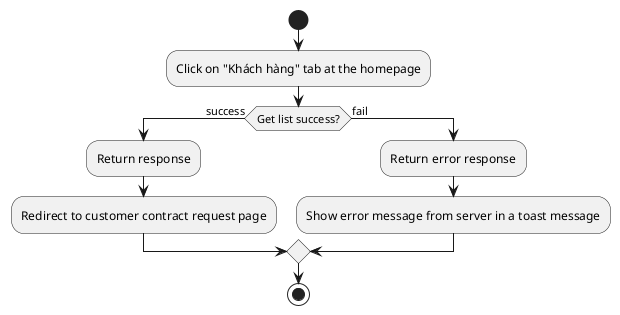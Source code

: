@startuml
start
:Click on "Khách hàng" tab at the homepage;
if (Get list success?) then (success)
    :Return response;
    :Redirect to customer contract request page;
else (fail)
    :Return error response;
    :Show error message from server in a toast message;
endif
stop
@enduml
